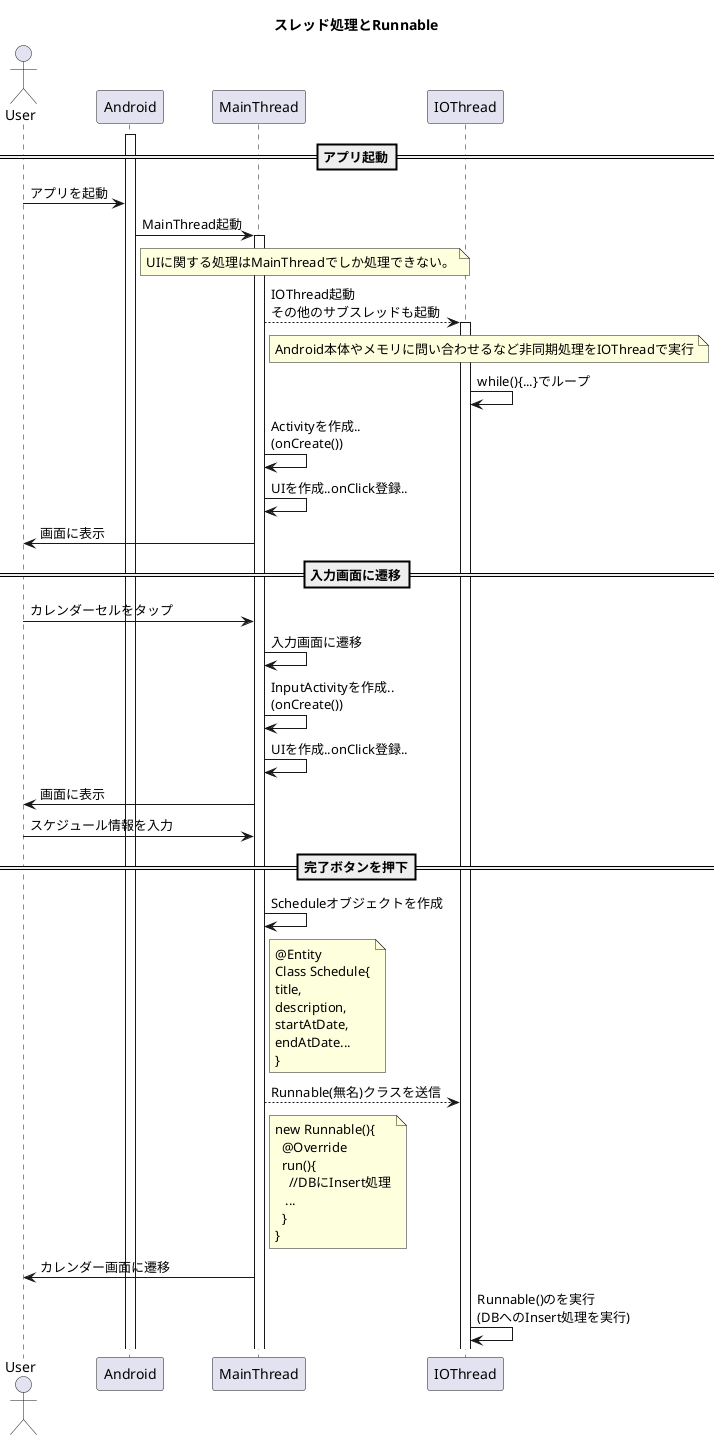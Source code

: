 @startuml
title スレッド処理とRunnable
actor User
participant Android
participant MainThread
participant IOThread

activate Android
==アプリ起動==
User -> Android: アプリを起動
Android -> MainThread: MainThread起動
activate MainThread
note right of Android: UIに関する処理はMainThreadでしか処理できない。
MainThread --> IOThread: IOThread起動\nその他のサブスレッドも起動
activate IOThread
note right of MainThread: Android本体やメモリに問い合わせるなど非同期処理をIOThreadで実行
IOThread -> IOThread: while(){...}でループ
MainThread -> MainThread: Activityを作成..\n(onCreate())
MainThread -> MainThread: UIを作成..onClick登録..
MainThread -> User: 画面に表示
==入力画面に遷移==
User -> MainThread: カレンダーセルをタップ
MainThread -> MainThread: 入力画面に遷移
MainThread -> MainThread: InputActivityを作成..\n(onCreate())
MainThread -> MainThread: UIを作成..onClick登録..
MainThread -> User: 画面に表示
User -> MainThread: スケジュール情報を入力
==完了ボタンを押下==
MainThread -> MainThread: Scheduleオブジェクトを作成
note right of MainThread: @Entity\nClass Schedule{\ntitle,\ndescription,\nstartAtDate,\nendAtDate...\n}
MainThread --> IOThread:  Runnable(無名)クラスを送信
note right of MainThread: new Runnable(){\n  @Override\n  run(){\n    //DBにInsert処理\n   ...\n  }\n}
MainThread -> User: カレンダー画面に遷移
IOThread -> IOThread: Runnable()のを実行\n(DBへのInsert処理を実行)

@enduml
